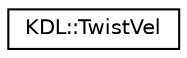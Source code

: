 digraph G
{
  edge [fontname="Helvetica",fontsize="10",labelfontname="Helvetica",labelfontsize="10"];
  node [fontname="Helvetica",fontsize="10",shape=record];
  rankdir=LR;
  Node1 [label="KDL::TwistVel",height=0.2,width=0.4,color="black", fillcolor="white", style="filled",URL="$d9/d3e/classKDL_1_1TwistVel.html"];
}
